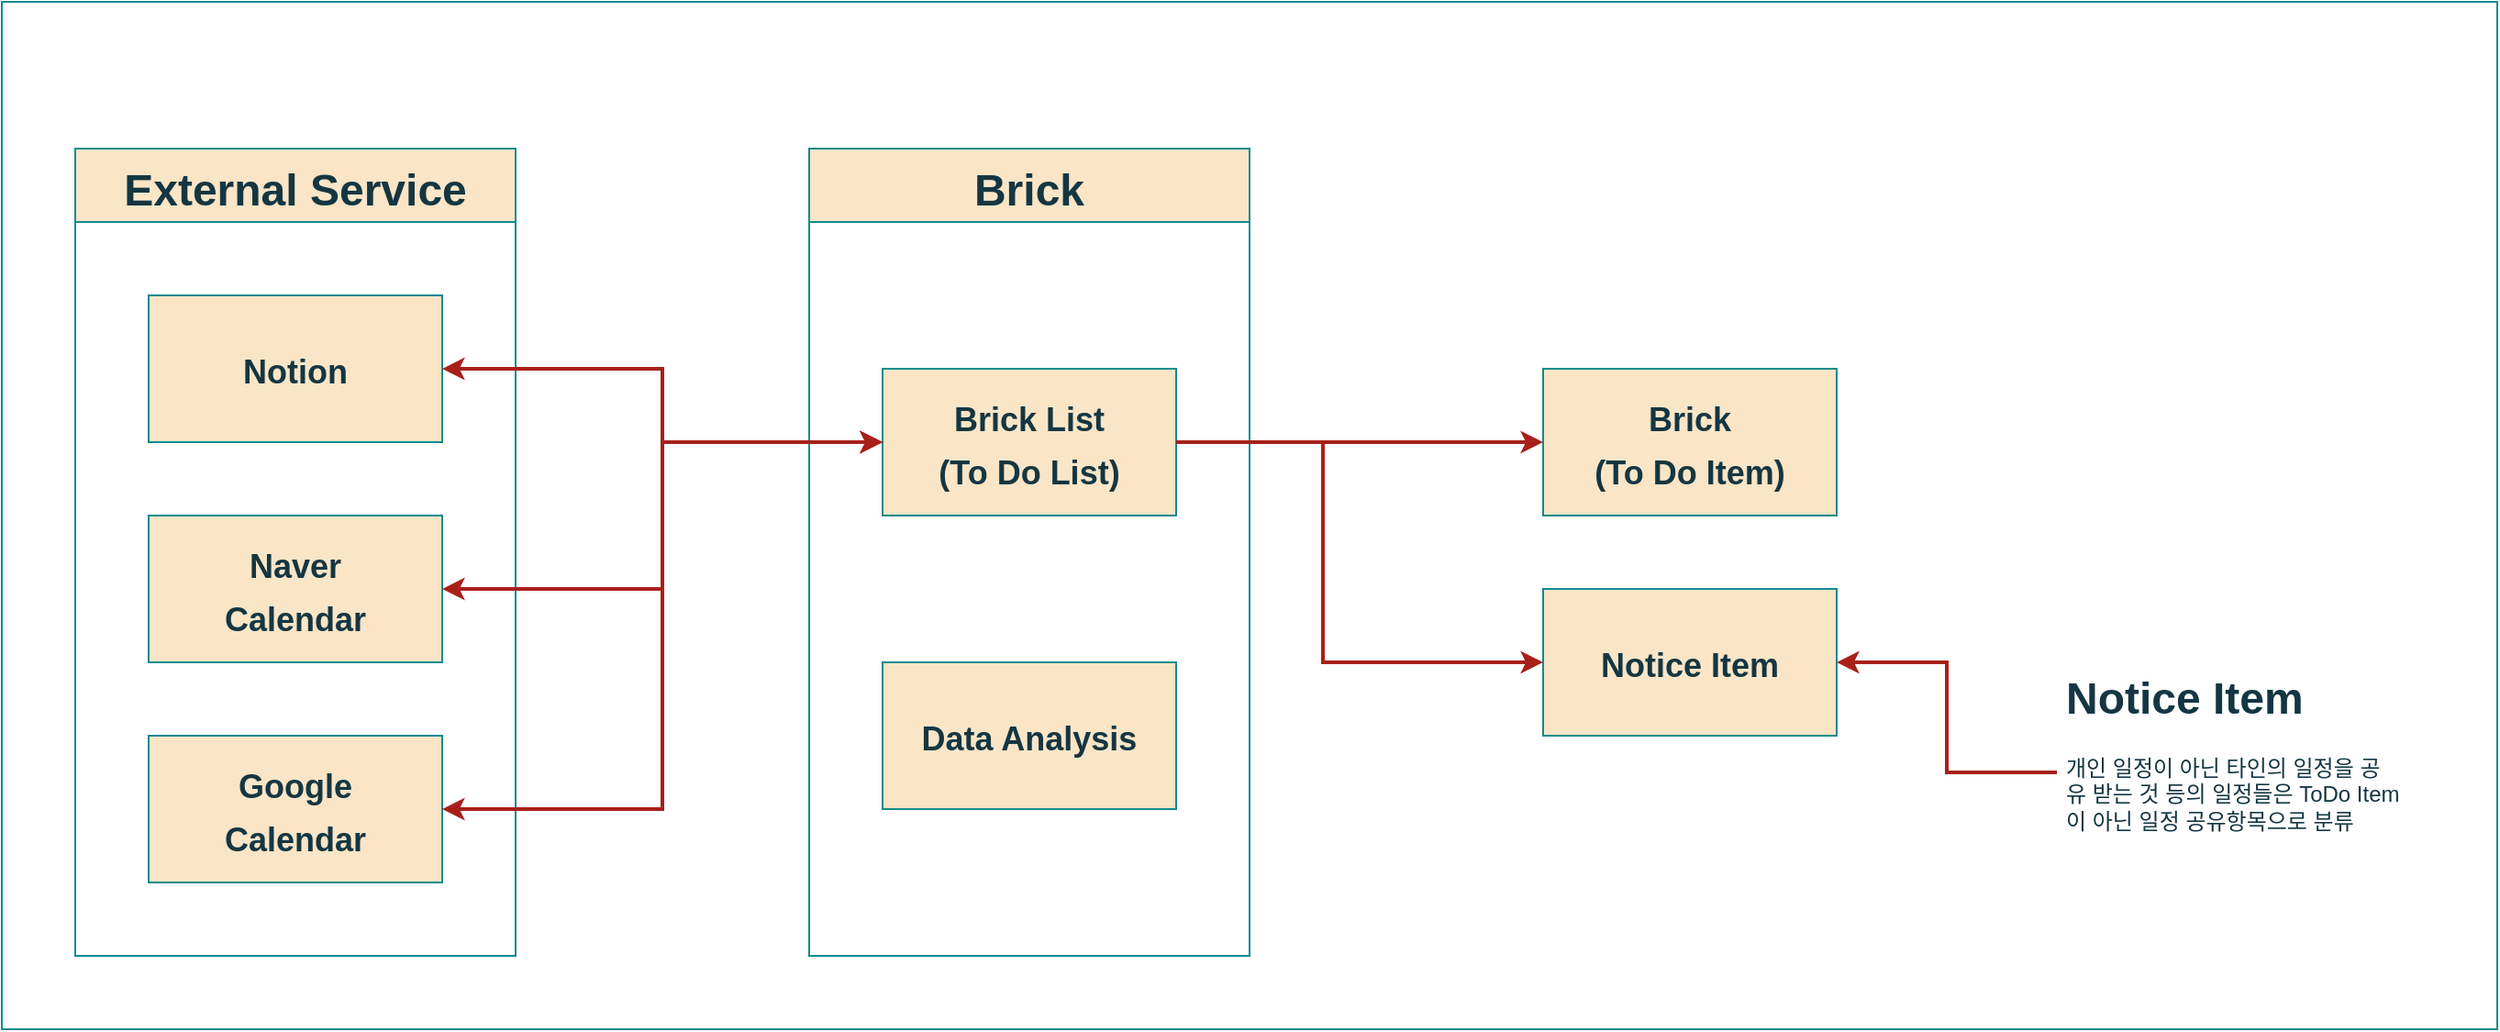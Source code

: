 <mxfile version="20.7.4" type="device" pages="2"><diagram id="HjHzY1VJbu8fJD36iHhD" name="서비스"><mxGraphModel dx="1282" dy="1100" grid="1" gridSize="10" guides="1" tooltips="1" connect="1" arrows="1" fold="1" page="1" pageScale="1" pageWidth="827" pageHeight="1169" math="0" shadow="0"><root><mxCell id="0"/><mxCell id="1" parent="0"/><mxCell id="yRRZjeRPIAN-Mx45uUze-1" value="" style="rounded=0;whiteSpace=wrap;html=1;fillColor=none;labelBackgroundColor=none;strokeColor=#0F8B8D;fontColor=#143642;" vertex="1" parent="1"><mxGeometry x="40" y="120" width="1360" height="560" as="geometry"/></mxCell><mxCell id="Vqn-d0dqjGyihItjJGiu-1" value="Brick" style="swimlane;fontSize=24;startSize=40;labelBackgroundColor=none;rounded=0;fillColor=#FAE5C7;strokeColor=#0F8B8D;fontColor=#143642;" parent="1" vertex="1"><mxGeometry x="480" y="200" width="240" height="440" as="geometry"/></mxCell><mxCell id="Vqn-d0dqjGyihItjJGiu-2" value="&lt;span style=&quot;font-size: 18px;&quot;&gt;&lt;b&gt;Brick List&lt;br&gt;&lt;/b&gt;&lt;/span&gt;&lt;b&gt;&lt;font style=&quot;font-size: 18px;&quot;&gt;(To Do List)&lt;/font&gt;&lt;/b&gt;&lt;span style=&quot;font-size: 18px;&quot;&gt;&lt;b&gt;&lt;br&gt;&lt;/b&gt;&lt;/span&gt;" style="rounded=0;whiteSpace=wrap;html=1;fontSize=24;labelBackgroundColor=none;fillColor=#FAE5C7;strokeColor=#0F8B8D;fontColor=#143642;" parent="Vqn-d0dqjGyihItjJGiu-1" vertex="1"><mxGeometry x="40" y="120" width="160" height="80" as="geometry"/></mxCell><mxCell id="Vqn-d0dqjGyihItjJGiu-3" value="&lt;b&gt;&lt;font style=&quot;font-size: 18px;&quot;&gt;Data Analysis&lt;/font&gt;&lt;/b&gt;" style="rounded=0;whiteSpace=wrap;html=1;fontSize=24;labelBackgroundColor=none;fillColor=#FAE5C7;strokeColor=#0F8B8D;fontColor=#143642;" parent="Vqn-d0dqjGyihItjJGiu-1" vertex="1"><mxGeometry x="40" y="280" width="160" height="80" as="geometry"/></mxCell><mxCell id="Vqn-d0dqjGyihItjJGiu-4" value="External Service" style="swimlane;fontSize=24;startSize=40;labelBackgroundColor=none;rounded=0;fillColor=#FAE5C7;strokeColor=#0F8B8D;fontColor=#143642;" parent="1" vertex="1"><mxGeometry x="80" y="200" width="240" height="440" as="geometry"/></mxCell><mxCell id="Vqn-d0dqjGyihItjJGiu-5" value="&lt;b&gt;&lt;font style=&quot;font-size: 18px;&quot;&gt;Notion&lt;/font&gt;&lt;/b&gt;" style="rounded=0;whiteSpace=wrap;html=1;fontSize=24;labelBackgroundColor=none;fillColor=#FAE5C7;strokeColor=#0F8B8D;fontColor=#143642;" parent="Vqn-d0dqjGyihItjJGiu-4" vertex="1"><mxGeometry x="40" y="80" width="160" height="80" as="geometry"/></mxCell><mxCell id="Vqn-d0dqjGyihItjJGiu-6" value="&lt;b&gt;&lt;font style=&quot;font-size: 18px;&quot;&gt;Naver&lt;br&gt;Calendar&lt;/font&gt;&lt;/b&gt;" style="rounded=0;whiteSpace=wrap;html=1;fontSize=24;labelBackgroundColor=none;fillColor=#FAE5C7;strokeColor=#0F8B8D;fontColor=#143642;" parent="Vqn-d0dqjGyihItjJGiu-4" vertex="1"><mxGeometry x="40" y="200" width="160" height="80" as="geometry"/></mxCell><mxCell id="Vqn-d0dqjGyihItjJGiu-7" value="&lt;b&gt;&lt;font style=&quot;font-size: 18px;&quot;&gt;Google&lt;br&gt;Calendar&lt;/font&gt;&lt;/b&gt;" style="rounded=0;whiteSpace=wrap;html=1;fontSize=24;labelBackgroundColor=none;fillColor=#FAE5C7;strokeColor=#0F8B8D;fontColor=#143642;" parent="Vqn-d0dqjGyihItjJGiu-4" vertex="1"><mxGeometry x="40" y="320" width="160" height="80" as="geometry"/></mxCell><mxCell id="Vqn-d0dqjGyihItjJGiu-8" style="edgeStyle=orthogonalEdgeStyle;rounded=0;orthogonalLoop=1;jettySize=auto;html=1;exitX=1;exitY=0.5;exitDx=0;exitDy=0;entryX=0;entryY=0.5;entryDx=0;entryDy=0;strokeWidth=2;fontSize=18;startArrow=classic;startFill=1;jumpSize=6;labelBackgroundColor=none;fontColor=default;strokeColor=#A8201A;" parent="1" source="Vqn-d0dqjGyihItjJGiu-5" target="Vqn-d0dqjGyihItjJGiu-2" edge="1"><mxGeometry relative="1" as="geometry"/></mxCell><mxCell id="Vqn-d0dqjGyihItjJGiu-9" style="edgeStyle=orthogonalEdgeStyle;rounded=0;orthogonalLoop=1;jettySize=auto;html=1;exitX=1;exitY=0.5;exitDx=0;exitDy=0;entryX=0;entryY=0.5;entryDx=0;entryDy=0;strokeWidth=2;fontSize=18;startArrow=classic;startFill=1;jumpSize=6;labelBackgroundColor=none;fontColor=default;strokeColor=#A8201A;" parent="1" source="Vqn-d0dqjGyihItjJGiu-6" target="Vqn-d0dqjGyihItjJGiu-2" edge="1"><mxGeometry relative="1" as="geometry"/></mxCell><mxCell id="Vqn-d0dqjGyihItjJGiu-10" style="edgeStyle=orthogonalEdgeStyle;rounded=0;orthogonalLoop=1;jettySize=auto;html=1;exitX=1;exitY=0.5;exitDx=0;exitDy=0;entryX=0;entryY=0.5;entryDx=0;entryDy=0;strokeWidth=2;fontSize=18;startArrow=classic;startFill=1;jumpSize=6;labelBackgroundColor=none;fontColor=default;strokeColor=#A8201A;" parent="1" source="Vqn-d0dqjGyihItjJGiu-7" target="Vqn-d0dqjGyihItjJGiu-2" edge="1"><mxGeometry relative="1" as="geometry"/></mxCell><mxCell id="Vqn-d0dqjGyihItjJGiu-11" value="&lt;span style=&quot;font-size: 18px;&quot;&gt;&lt;b&gt;Brick&lt;br&gt;(&lt;/b&gt;&lt;/span&gt;&lt;b&gt;&lt;font style=&quot;font-size: 18px;&quot;&gt;To Do Item)&lt;/font&gt;&lt;/b&gt;&lt;span style=&quot;font-size: 18px;&quot;&gt;&lt;b&gt;&lt;br&gt;&lt;/b&gt;&lt;/span&gt;" style="rounded=0;whiteSpace=wrap;html=1;fontSize=24;labelBackgroundColor=none;fillColor=#FAE5C7;strokeColor=#0F8B8D;fontColor=#143642;" parent="1" vertex="1"><mxGeometry x="880" y="320" width="160" height="80" as="geometry"/></mxCell><mxCell id="Vqn-d0dqjGyihItjJGiu-12" value="&lt;b&gt;&lt;font style=&quot;font-size: 18px;&quot;&gt;Notice Item&lt;/font&gt;&lt;/b&gt;" style="rounded=0;whiteSpace=wrap;html=1;fontSize=24;labelBackgroundColor=none;fillColor=#FAE5C7;strokeColor=#0F8B8D;fontColor=#143642;" parent="1" vertex="1"><mxGeometry x="880" y="440" width="160" height="80" as="geometry"/></mxCell><mxCell id="Vqn-d0dqjGyihItjJGiu-13" style="edgeStyle=orthogonalEdgeStyle;rounded=0;jumpSize=6;orthogonalLoop=1;jettySize=auto;html=1;exitX=1;exitY=0.5;exitDx=0;exitDy=0;entryX=0;entryY=0.5;entryDx=0;entryDy=0;strokeWidth=2;labelBackgroundColor=none;fontColor=default;strokeColor=#A8201A;" parent="1" source="Vqn-d0dqjGyihItjJGiu-2" target="Vqn-d0dqjGyihItjJGiu-11" edge="1"><mxGeometry relative="1" as="geometry"/></mxCell><mxCell id="Vqn-d0dqjGyihItjJGiu-14" style="edgeStyle=orthogonalEdgeStyle;rounded=0;jumpSize=6;orthogonalLoop=1;jettySize=auto;html=1;exitX=1;exitY=0.5;exitDx=0;exitDy=0;entryX=0;entryY=0.5;entryDx=0;entryDy=0;strokeWidth=2;labelBackgroundColor=none;fontColor=default;strokeColor=#A8201A;" parent="1" source="Vqn-d0dqjGyihItjJGiu-2" target="Vqn-d0dqjGyihItjJGiu-12" edge="1"><mxGeometry relative="1" as="geometry"><Array as="points"><mxPoint x="760" y="360"/><mxPoint x="760" y="480"/></Array></mxGeometry></mxCell><mxCell id="Vqn-d0dqjGyihItjJGiu-15" style="edgeStyle=orthogonalEdgeStyle;rounded=0;jumpSize=6;orthogonalLoop=1;jettySize=auto;html=1;exitX=0;exitY=0.5;exitDx=0;exitDy=0;entryX=1;entryY=0.5;entryDx=0;entryDy=0;strokeWidth=2;labelBackgroundColor=none;fontColor=default;strokeColor=#A8201A;" parent="1" source="Vqn-d0dqjGyihItjJGiu-16" target="Vqn-d0dqjGyihItjJGiu-12" edge="1"><mxGeometry relative="1" as="geometry"/></mxCell><mxCell id="Vqn-d0dqjGyihItjJGiu-16" value="&lt;h1&gt;Notice Item&lt;/h1&gt;&lt;p&gt;개인 일정이 아닌 타인의 일정을 공유 받는 것 등의 일정들은 ToDo Item이 아닌 일정 공유항목으로 분류&lt;/p&gt;" style="text;html=1;strokeColor=none;fillColor=none;spacing=5;spacingTop=-20;whiteSpace=wrap;overflow=hidden;rounded=0;labelBackgroundColor=none;fontColor=#143642;" parent="1" vertex="1"><mxGeometry x="1160" y="480" width="190" height="120" as="geometry"/></mxCell></root></mxGraphModel></diagram><diagram id="xRgx_qMSVhEVKAme98Ua" name="UI_Flow"><mxGraphModel dx="1538" dy="2489" grid="1" gridSize="10" guides="1" tooltips="1" connect="1" arrows="1" fold="1" page="1" pageScale="1" pageWidth="827" pageHeight="1169" math="0" shadow="0"><root><mxCell id="0"/><mxCell id="1" parent="0"/><mxCell id="tg6arEnZIM3xTDS1-XcP-1" value="" style="rounded=0;whiteSpace=wrap;html=1;fillColor=none;strokeColor=#0F8B8D;fontColor=#143642;" vertex="1" parent="1"><mxGeometry y="-240" width="1080" height="1240" as="geometry"/></mxCell><mxCell id="Pf_KdQa7xsqiiXpAx0S_-31" style="edgeStyle=orthogonalEdgeStyle;rounded=0;orthogonalLoop=1;jettySize=auto;html=1;exitX=1;exitY=0.5;exitDx=0;exitDy=0;entryX=0;entryY=0.5;entryDx=0;entryDy=0;labelBackgroundColor=none;strokeColor=#0B4D6A;fontColor=default;" parent="1" source="Pf_KdQa7xsqiiXpAx0S_-2" target="Pf_KdQa7xsqiiXpAx0S_-23" edge="1"><mxGeometry relative="1" as="geometry"/></mxCell><mxCell id="Pf_KdQa7xsqiiXpAx0S_-2" value="Splash" style="swimlane;whiteSpace=wrap;html=1;startSize=40;labelBackgroundColor=none;fillColor=#09555B;strokeColor=#BAC8D3;fontColor=#EEEEEE;" parent="1" vertex="1"><mxGeometry x="40" y="200" width="240" height="360" as="geometry"/></mxCell><mxCell id="Pf_KdQa7xsqiiXpAx0S_-42" value="Logo" style="rounded=0;whiteSpace=wrap;html=1;strokeColor=#BAC8D3;fillColor=#09555B;fontColor=#EEEEEE;labelBackgroundColor=none;" parent="Pf_KdQa7xsqiiXpAx0S_-2" vertex="1"><mxGeometry x="80" y="120" width="80" height="40" as="geometry"/></mxCell><mxCell id="Pf_KdQa7xsqiiXpAx0S_-45" value="Organization&lt;br&gt;Name" style="rounded=0;whiteSpace=wrap;html=1;strokeColor=#BAC8D3;fillColor=#09555B;fontColor=#EEEEEE;labelBackgroundColor=none;" parent="Pf_KdQa7xsqiiXpAx0S_-2" vertex="1"><mxGeometry x="80" y="200" width="80" height="40" as="geometry"/></mxCell><mxCell id="Pf_KdQa7xsqiiXpAx0S_-32" style="edgeStyle=orthogonalEdgeStyle;rounded=0;orthogonalLoop=1;jettySize=auto;html=1;exitX=1;exitY=0.5;exitDx=0;exitDy=0;entryX=0;entryY=0.5;entryDx=0;entryDy=0;labelBackgroundColor=none;strokeColor=#0B4D6A;fontColor=default;" parent="1" source="Pf_KdQa7xsqiiXpAx0S_-23" target="Pf_KdQa7xsqiiXpAx0S_-30" edge="1"><mxGeometry relative="1" as="geometry"/></mxCell><mxCell id="Pf_KdQa7xsqiiXpAx0S_-39" style="edgeStyle=orthogonalEdgeStyle;rounded=0;orthogonalLoop=1;jettySize=auto;html=1;exitX=1;exitY=0.5;exitDx=0;exitDy=0;entryX=0;entryY=0.5;entryDx=0;entryDy=0;startArrow=none;startFill=0;endArrow=classic;endFill=1;labelBackgroundColor=none;strokeColor=#0B4D6A;fontColor=default;" parent="1" source="Pf_KdQa7xsqiiXpAx0S_-23" target="Pf_KdQa7xsqiiXpAx0S_-34" edge="1"><mxGeometry relative="1" as="geometry"/></mxCell><mxCell id="Pf_KdQa7xsqiiXpAx0S_-40" style="edgeStyle=orthogonalEdgeStyle;rounded=0;orthogonalLoop=1;jettySize=auto;html=1;exitX=1;exitY=0.5;exitDx=0;exitDy=0;entryX=0;entryY=0.5;entryDx=0;entryDy=0;startArrow=none;startFill=0;endArrow=classic;endFill=1;labelBackgroundColor=none;strokeColor=#0B4D6A;fontColor=default;" parent="1" source="Pf_KdQa7xsqiiXpAx0S_-23" target="Pf_KdQa7xsqiiXpAx0S_-33" edge="1"><mxGeometry relative="1" as="geometry"/></mxCell><mxCell id="Pf_KdQa7xsqiiXpAx0S_-23" value="Home" style="swimlane;whiteSpace=wrap;html=1;startSize=40;labelBackgroundColor=none;fillColor=#09555B;strokeColor=#BAC8D3;fontColor=#EEEEEE;" parent="1" vertex="1"><mxGeometry x="400" y="200" width="240" height="360" as="geometry"/></mxCell><mxCell id="Pf_KdQa7xsqiiXpAx0S_-46" value="Drawer" style="rounded=0;whiteSpace=wrap;html=1;strokeColor=#BAC8D3;fillColor=#09555B;fontColor=#EEEEEE;labelBackgroundColor=none;" parent="Pf_KdQa7xsqiiXpAx0S_-23" vertex="1"><mxGeometry x="40" y="80" width="80" height="40" as="geometry"/></mxCell><mxCell id="Pf_KdQa7xsqiiXpAx0S_-47" value="AppBar" style="rounded=0;whiteSpace=wrap;html=1;strokeColor=#BAC8D3;fillColor=#09555B;fontColor=#EEEEEE;labelBackgroundColor=none;" parent="Pf_KdQa7xsqiiXpAx0S_-23" vertex="1"><mxGeometry x="120" y="80" width="80" height="40" as="geometry"/></mxCell><mxCell id="Pf_KdQa7xsqiiXpAx0S_-48" value="Floating&lt;br&gt;Button" style="rounded=0;whiteSpace=wrap;html=1;strokeColor=#BAC8D3;fillColor=#09555B;fontColor=#EEEEEE;labelBackgroundColor=none;" parent="Pf_KdQa7xsqiiXpAx0S_-23" vertex="1"><mxGeometry x="120" y="240" width="80" height="40" as="geometry"/></mxCell><mxCell id="Pf_KdQa7xsqiiXpAx0S_-49" value="Bottom&lt;br&gt;NavigationBar" style="rounded=0;whiteSpace=wrap;html=1;strokeColor=#BAC8D3;fillColor=#09555B;fontColor=#EEEEEE;labelBackgroundColor=none;" parent="Pf_KdQa7xsqiiXpAx0S_-23" vertex="1"><mxGeometry x="40" y="240" width="80" height="40" as="geometry"/></mxCell><mxCell id="Pf_KdQa7xsqiiXpAx0S_-50" value="Body" style="rounded=0;whiteSpace=wrap;html=1;strokeColor=#BAC8D3;fillColor=#09555B;fontColor=#EEEEEE;labelBackgroundColor=none;" parent="Pf_KdQa7xsqiiXpAx0S_-23" vertex="1"><mxGeometry x="80" y="160" width="80" height="40" as="geometry"/></mxCell><mxCell id="Pf_KdQa7xsqiiXpAx0S_-30" value="Edit Brick(ToDo)" style="swimlane;whiteSpace=wrap;html=1;startSize=40;labelBackgroundColor=none;fillColor=#09555B;strokeColor=#BAC8D3;fontColor=#EEEEEE;" parent="1" vertex="1"><mxGeometry x="800" y="200" width="240" height="360" as="geometry"/></mxCell><mxCell id="Pf_KdQa7xsqiiXpAx0S_-33" value="Setting" style="swimlane;whiteSpace=wrap;html=1;startSize=40;labelBackgroundColor=none;fillColor=#09555B;strokeColor=#BAC8D3;fontColor=#EEEEEE;" parent="1" vertex="1"><mxGeometry x="800" y="-200" width="240" height="360" as="geometry"/></mxCell><mxCell id="Pf_KdQa7xsqiiXpAx0S_-34" value="Calendar" style="swimlane;whiteSpace=wrap;html=1;startSize=40;labelBackgroundColor=none;fillColor=#09555B;strokeColor=#BAC8D3;fontColor=#EEEEEE;" parent="1" vertex="1"><mxGeometry x="800" y="600" width="240" height="360" as="geometry"/></mxCell></root></mxGraphModel></diagram></mxfile>